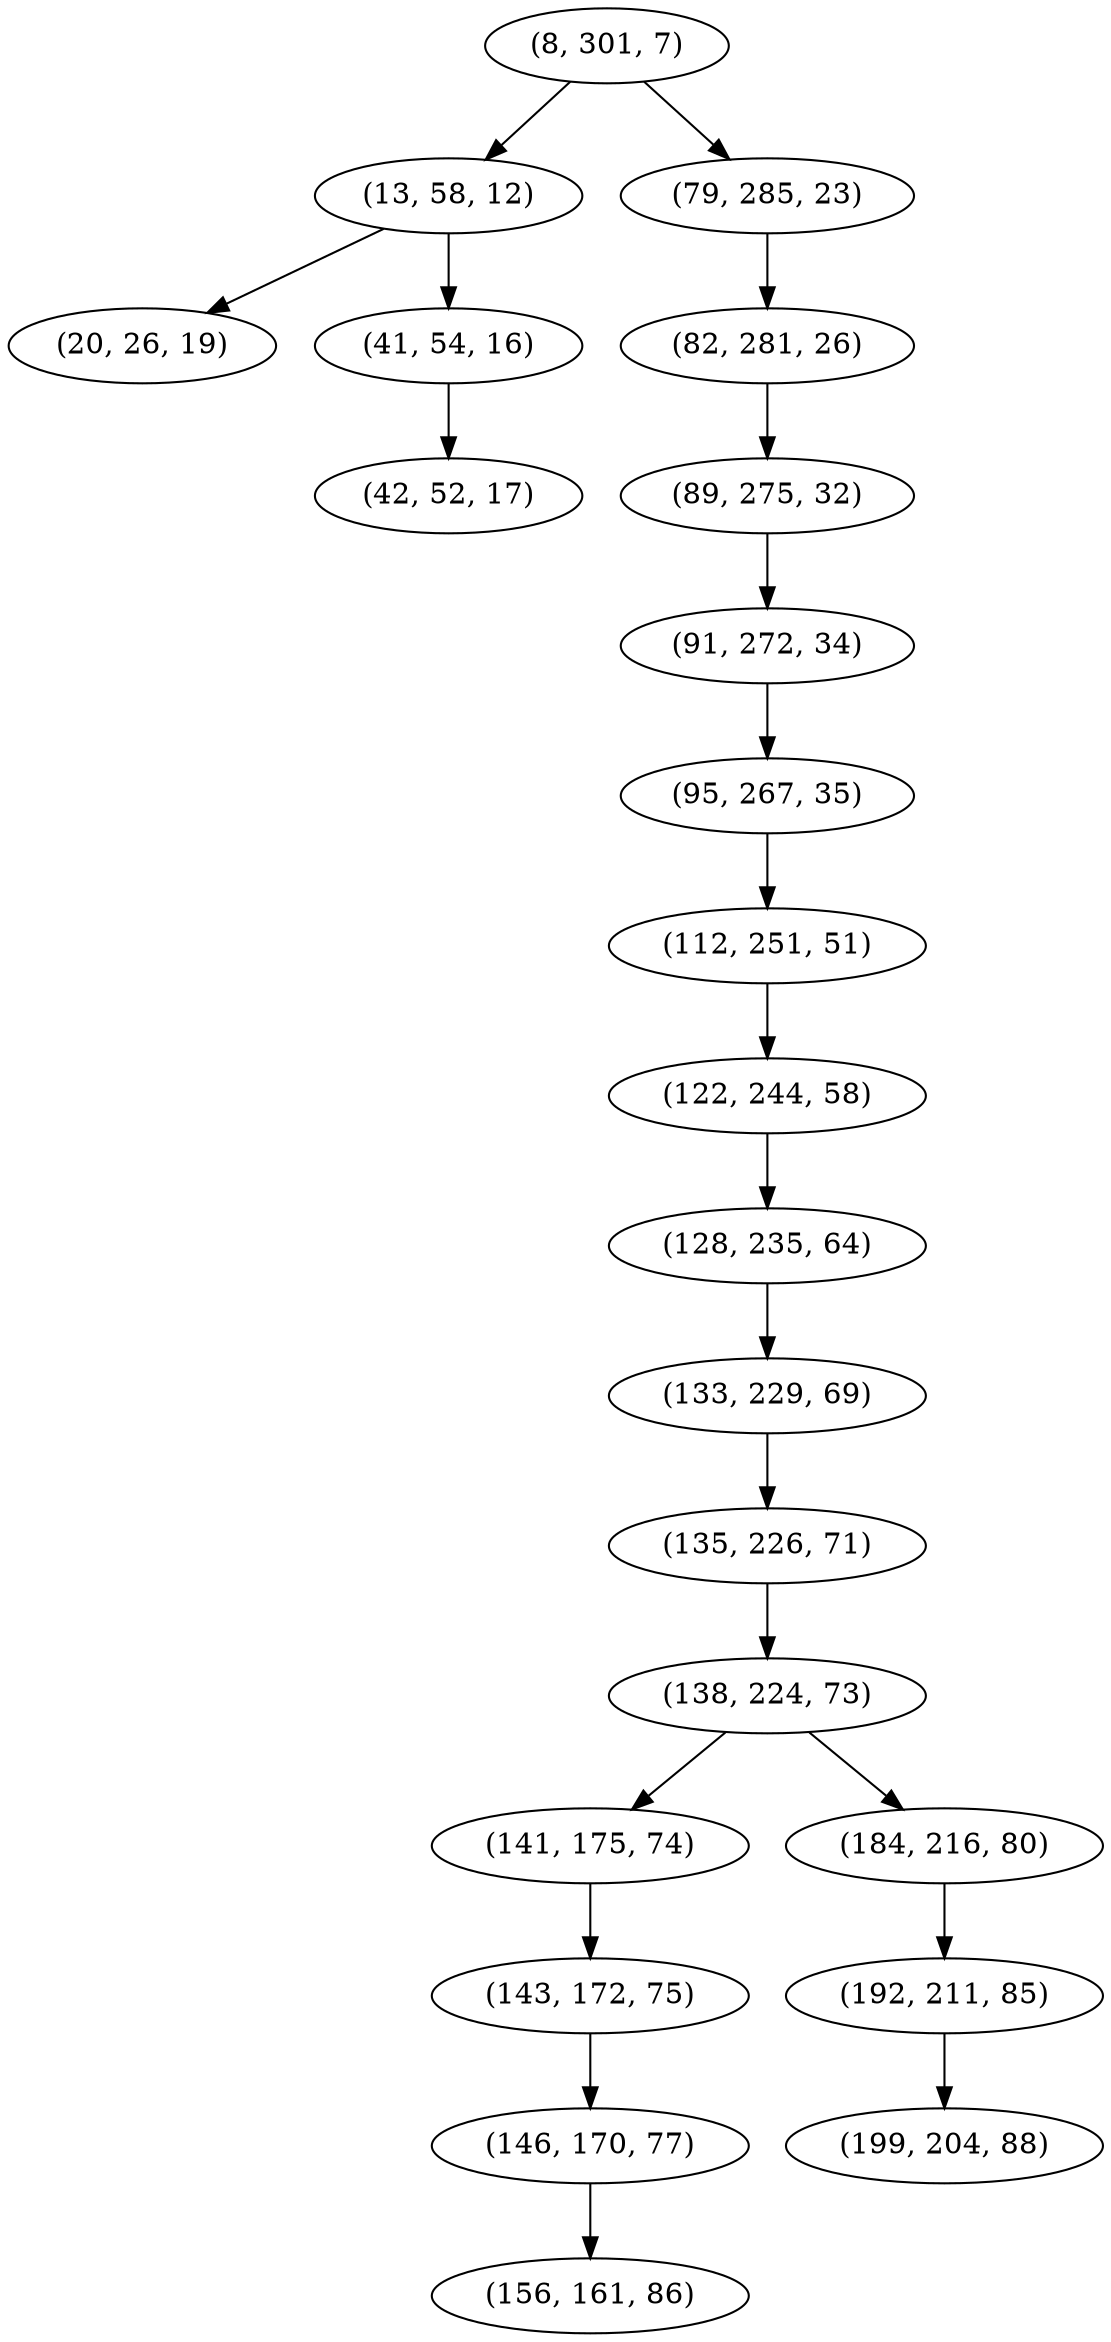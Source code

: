 digraph tree {
    "(8, 301, 7)";
    "(13, 58, 12)";
    "(20, 26, 19)";
    "(41, 54, 16)";
    "(42, 52, 17)";
    "(79, 285, 23)";
    "(82, 281, 26)";
    "(89, 275, 32)";
    "(91, 272, 34)";
    "(95, 267, 35)";
    "(112, 251, 51)";
    "(122, 244, 58)";
    "(128, 235, 64)";
    "(133, 229, 69)";
    "(135, 226, 71)";
    "(138, 224, 73)";
    "(141, 175, 74)";
    "(143, 172, 75)";
    "(146, 170, 77)";
    "(156, 161, 86)";
    "(184, 216, 80)";
    "(192, 211, 85)";
    "(199, 204, 88)";
    "(8, 301, 7)" -> "(13, 58, 12)";
    "(8, 301, 7)" -> "(79, 285, 23)";
    "(13, 58, 12)" -> "(20, 26, 19)";
    "(13, 58, 12)" -> "(41, 54, 16)";
    "(41, 54, 16)" -> "(42, 52, 17)";
    "(79, 285, 23)" -> "(82, 281, 26)";
    "(82, 281, 26)" -> "(89, 275, 32)";
    "(89, 275, 32)" -> "(91, 272, 34)";
    "(91, 272, 34)" -> "(95, 267, 35)";
    "(95, 267, 35)" -> "(112, 251, 51)";
    "(112, 251, 51)" -> "(122, 244, 58)";
    "(122, 244, 58)" -> "(128, 235, 64)";
    "(128, 235, 64)" -> "(133, 229, 69)";
    "(133, 229, 69)" -> "(135, 226, 71)";
    "(135, 226, 71)" -> "(138, 224, 73)";
    "(138, 224, 73)" -> "(141, 175, 74)";
    "(138, 224, 73)" -> "(184, 216, 80)";
    "(141, 175, 74)" -> "(143, 172, 75)";
    "(143, 172, 75)" -> "(146, 170, 77)";
    "(146, 170, 77)" -> "(156, 161, 86)";
    "(184, 216, 80)" -> "(192, 211, 85)";
    "(192, 211, 85)" -> "(199, 204, 88)";
}
